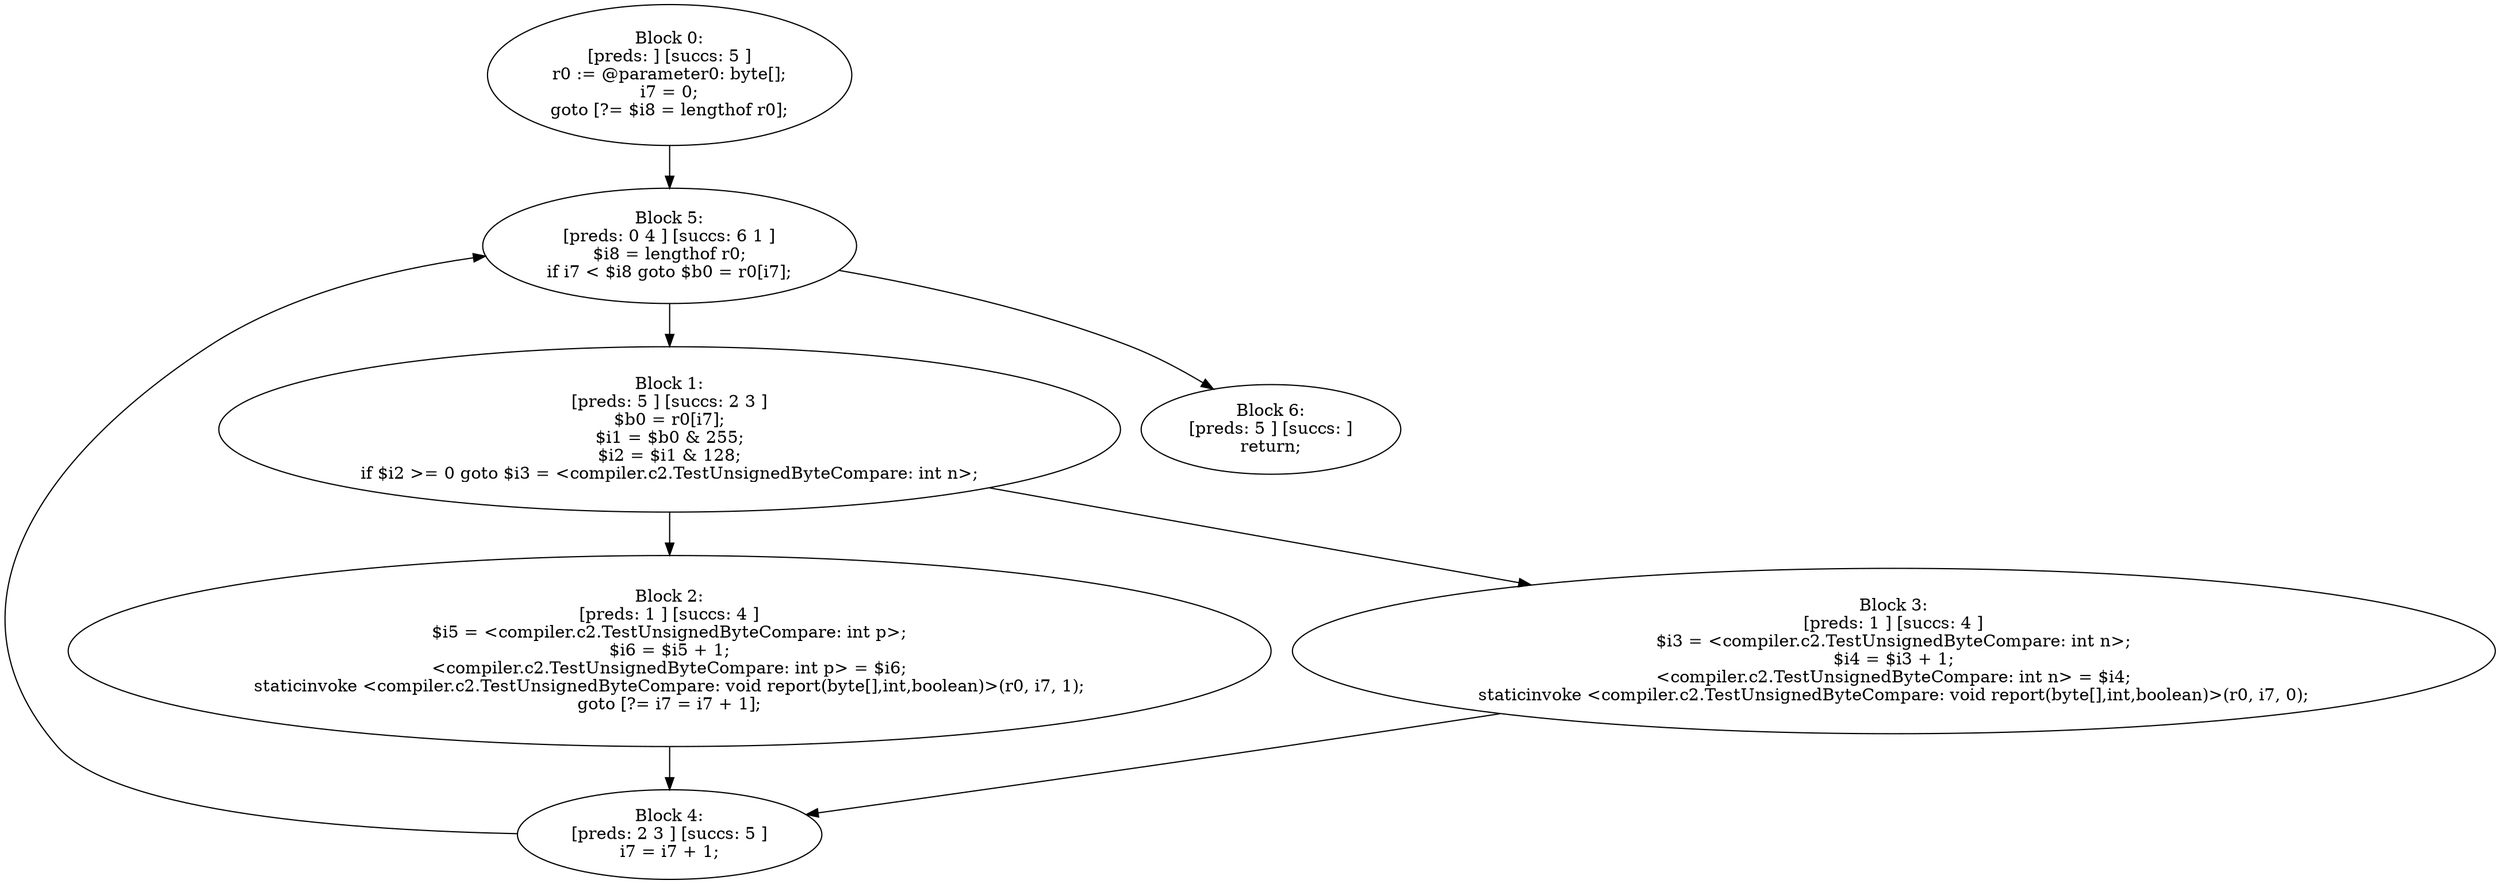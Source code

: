 digraph "unitGraph" {
    "Block 0:
[preds: ] [succs: 5 ]
r0 := @parameter0: byte[];
i7 = 0;
goto [?= $i8 = lengthof r0];
"
    "Block 1:
[preds: 5 ] [succs: 2 3 ]
$b0 = r0[i7];
$i1 = $b0 & 255;
$i2 = $i1 & 128;
if $i2 >= 0 goto $i3 = <compiler.c2.TestUnsignedByteCompare: int n>;
"
    "Block 2:
[preds: 1 ] [succs: 4 ]
$i5 = <compiler.c2.TestUnsignedByteCompare: int p>;
$i6 = $i5 + 1;
<compiler.c2.TestUnsignedByteCompare: int p> = $i6;
staticinvoke <compiler.c2.TestUnsignedByteCompare: void report(byte[],int,boolean)>(r0, i7, 1);
goto [?= i7 = i7 + 1];
"
    "Block 3:
[preds: 1 ] [succs: 4 ]
$i3 = <compiler.c2.TestUnsignedByteCompare: int n>;
$i4 = $i3 + 1;
<compiler.c2.TestUnsignedByteCompare: int n> = $i4;
staticinvoke <compiler.c2.TestUnsignedByteCompare: void report(byte[],int,boolean)>(r0, i7, 0);
"
    "Block 4:
[preds: 2 3 ] [succs: 5 ]
i7 = i7 + 1;
"
    "Block 5:
[preds: 0 4 ] [succs: 6 1 ]
$i8 = lengthof r0;
if i7 < $i8 goto $b0 = r0[i7];
"
    "Block 6:
[preds: 5 ] [succs: ]
return;
"
    "Block 0:
[preds: ] [succs: 5 ]
r0 := @parameter0: byte[];
i7 = 0;
goto [?= $i8 = lengthof r0];
"->"Block 5:
[preds: 0 4 ] [succs: 6 1 ]
$i8 = lengthof r0;
if i7 < $i8 goto $b0 = r0[i7];
";
    "Block 1:
[preds: 5 ] [succs: 2 3 ]
$b0 = r0[i7];
$i1 = $b0 & 255;
$i2 = $i1 & 128;
if $i2 >= 0 goto $i3 = <compiler.c2.TestUnsignedByteCompare: int n>;
"->"Block 2:
[preds: 1 ] [succs: 4 ]
$i5 = <compiler.c2.TestUnsignedByteCompare: int p>;
$i6 = $i5 + 1;
<compiler.c2.TestUnsignedByteCompare: int p> = $i6;
staticinvoke <compiler.c2.TestUnsignedByteCompare: void report(byte[],int,boolean)>(r0, i7, 1);
goto [?= i7 = i7 + 1];
";
    "Block 1:
[preds: 5 ] [succs: 2 3 ]
$b0 = r0[i7];
$i1 = $b0 & 255;
$i2 = $i1 & 128;
if $i2 >= 0 goto $i3 = <compiler.c2.TestUnsignedByteCompare: int n>;
"->"Block 3:
[preds: 1 ] [succs: 4 ]
$i3 = <compiler.c2.TestUnsignedByteCompare: int n>;
$i4 = $i3 + 1;
<compiler.c2.TestUnsignedByteCompare: int n> = $i4;
staticinvoke <compiler.c2.TestUnsignedByteCompare: void report(byte[],int,boolean)>(r0, i7, 0);
";
    "Block 2:
[preds: 1 ] [succs: 4 ]
$i5 = <compiler.c2.TestUnsignedByteCompare: int p>;
$i6 = $i5 + 1;
<compiler.c2.TestUnsignedByteCompare: int p> = $i6;
staticinvoke <compiler.c2.TestUnsignedByteCompare: void report(byte[],int,boolean)>(r0, i7, 1);
goto [?= i7 = i7 + 1];
"->"Block 4:
[preds: 2 3 ] [succs: 5 ]
i7 = i7 + 1;
";
    "Block 3:
[preds: 1 ] [succs: 4 ]
$i3 = <compiler.c2.TestUnsignedByteCompare: int n>;
$i4 = $i3 + 1;
<compiler.c2.TestUnsignedByteCompare: int n> = $i4;
staticinvoke <compiler.c2.TestUnsignedByteCompare: void report(byte[],int,boolean)>(r0, i7, 0);
"->"Block 4:
[preds: 2 3 ] [succs: 5 ]
i7 = i7 + 1;
";
    "Block 4:
[preds: 2 3 ] [succs: 5 ]
i7 = i7 + 1;
"->"Block 5:
[preds: 0 4 ] [succs: 6 1 ]
$i8 = lengthof r0;
if i7 < $i8 goto $b0 = r0[i7];
";
    "Block 5:
[preds: 0 4 ] [succs: 6 1 ]
$i8 = lengthof r0;
if i7 < $i8 goto $b0 = r0[i7];
"->"Block 6:
[preds: 5 ] [succs: ]
return;
";
    "Block 5:
[preds: 0 4 ] [succs: 6 1 ]
$i8 = lengthof r0;
if i7 < $i8 goto $b0 = r0[i7];
"->"Block 1:
[preds: 5 ] [succs: 2 3 ]
$b0 = r0[i7];
$i1 = $b0 & 255;
$i2 = $i1 & 128;
if $i2 >= 0 goto $i3 = <compiler.c2.TestUnsignedByteCompare: int n>;
";
}
